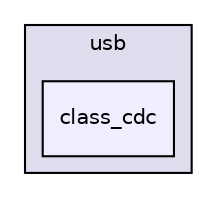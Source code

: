digraph "C:/Work.git/ble/BLE-CC254x-1.4.0/Components/hal/target/CC2540USB/usb/class_cdc" {
  compound=true
  node [ fontsize="10", fontname="Helvetica"];
  edge [ labelfontsize="10", labelfontname="Helvetica"];
  subgraph clusterdir_c7016a55f2a8a03a50dc251167a2f4c9 {
    graph [ bgcolor="#ddddee", pencolor="black", label="usb" fontname="Helvetica", fontsize="10", URL="dir_c7016a55f2a8a03a50dc251167a2f4c9.html"]
  dir_8acfd42f32ffa0df3a1aa4ef0cb214c6 [shape=box, label="class_cdc", style="filled", fillcolor="#eeeeff", pencolor="black", URL="dir_8acfd42f32ffa0df3a1aa4ef0cb214c6.html"];
  }
}
